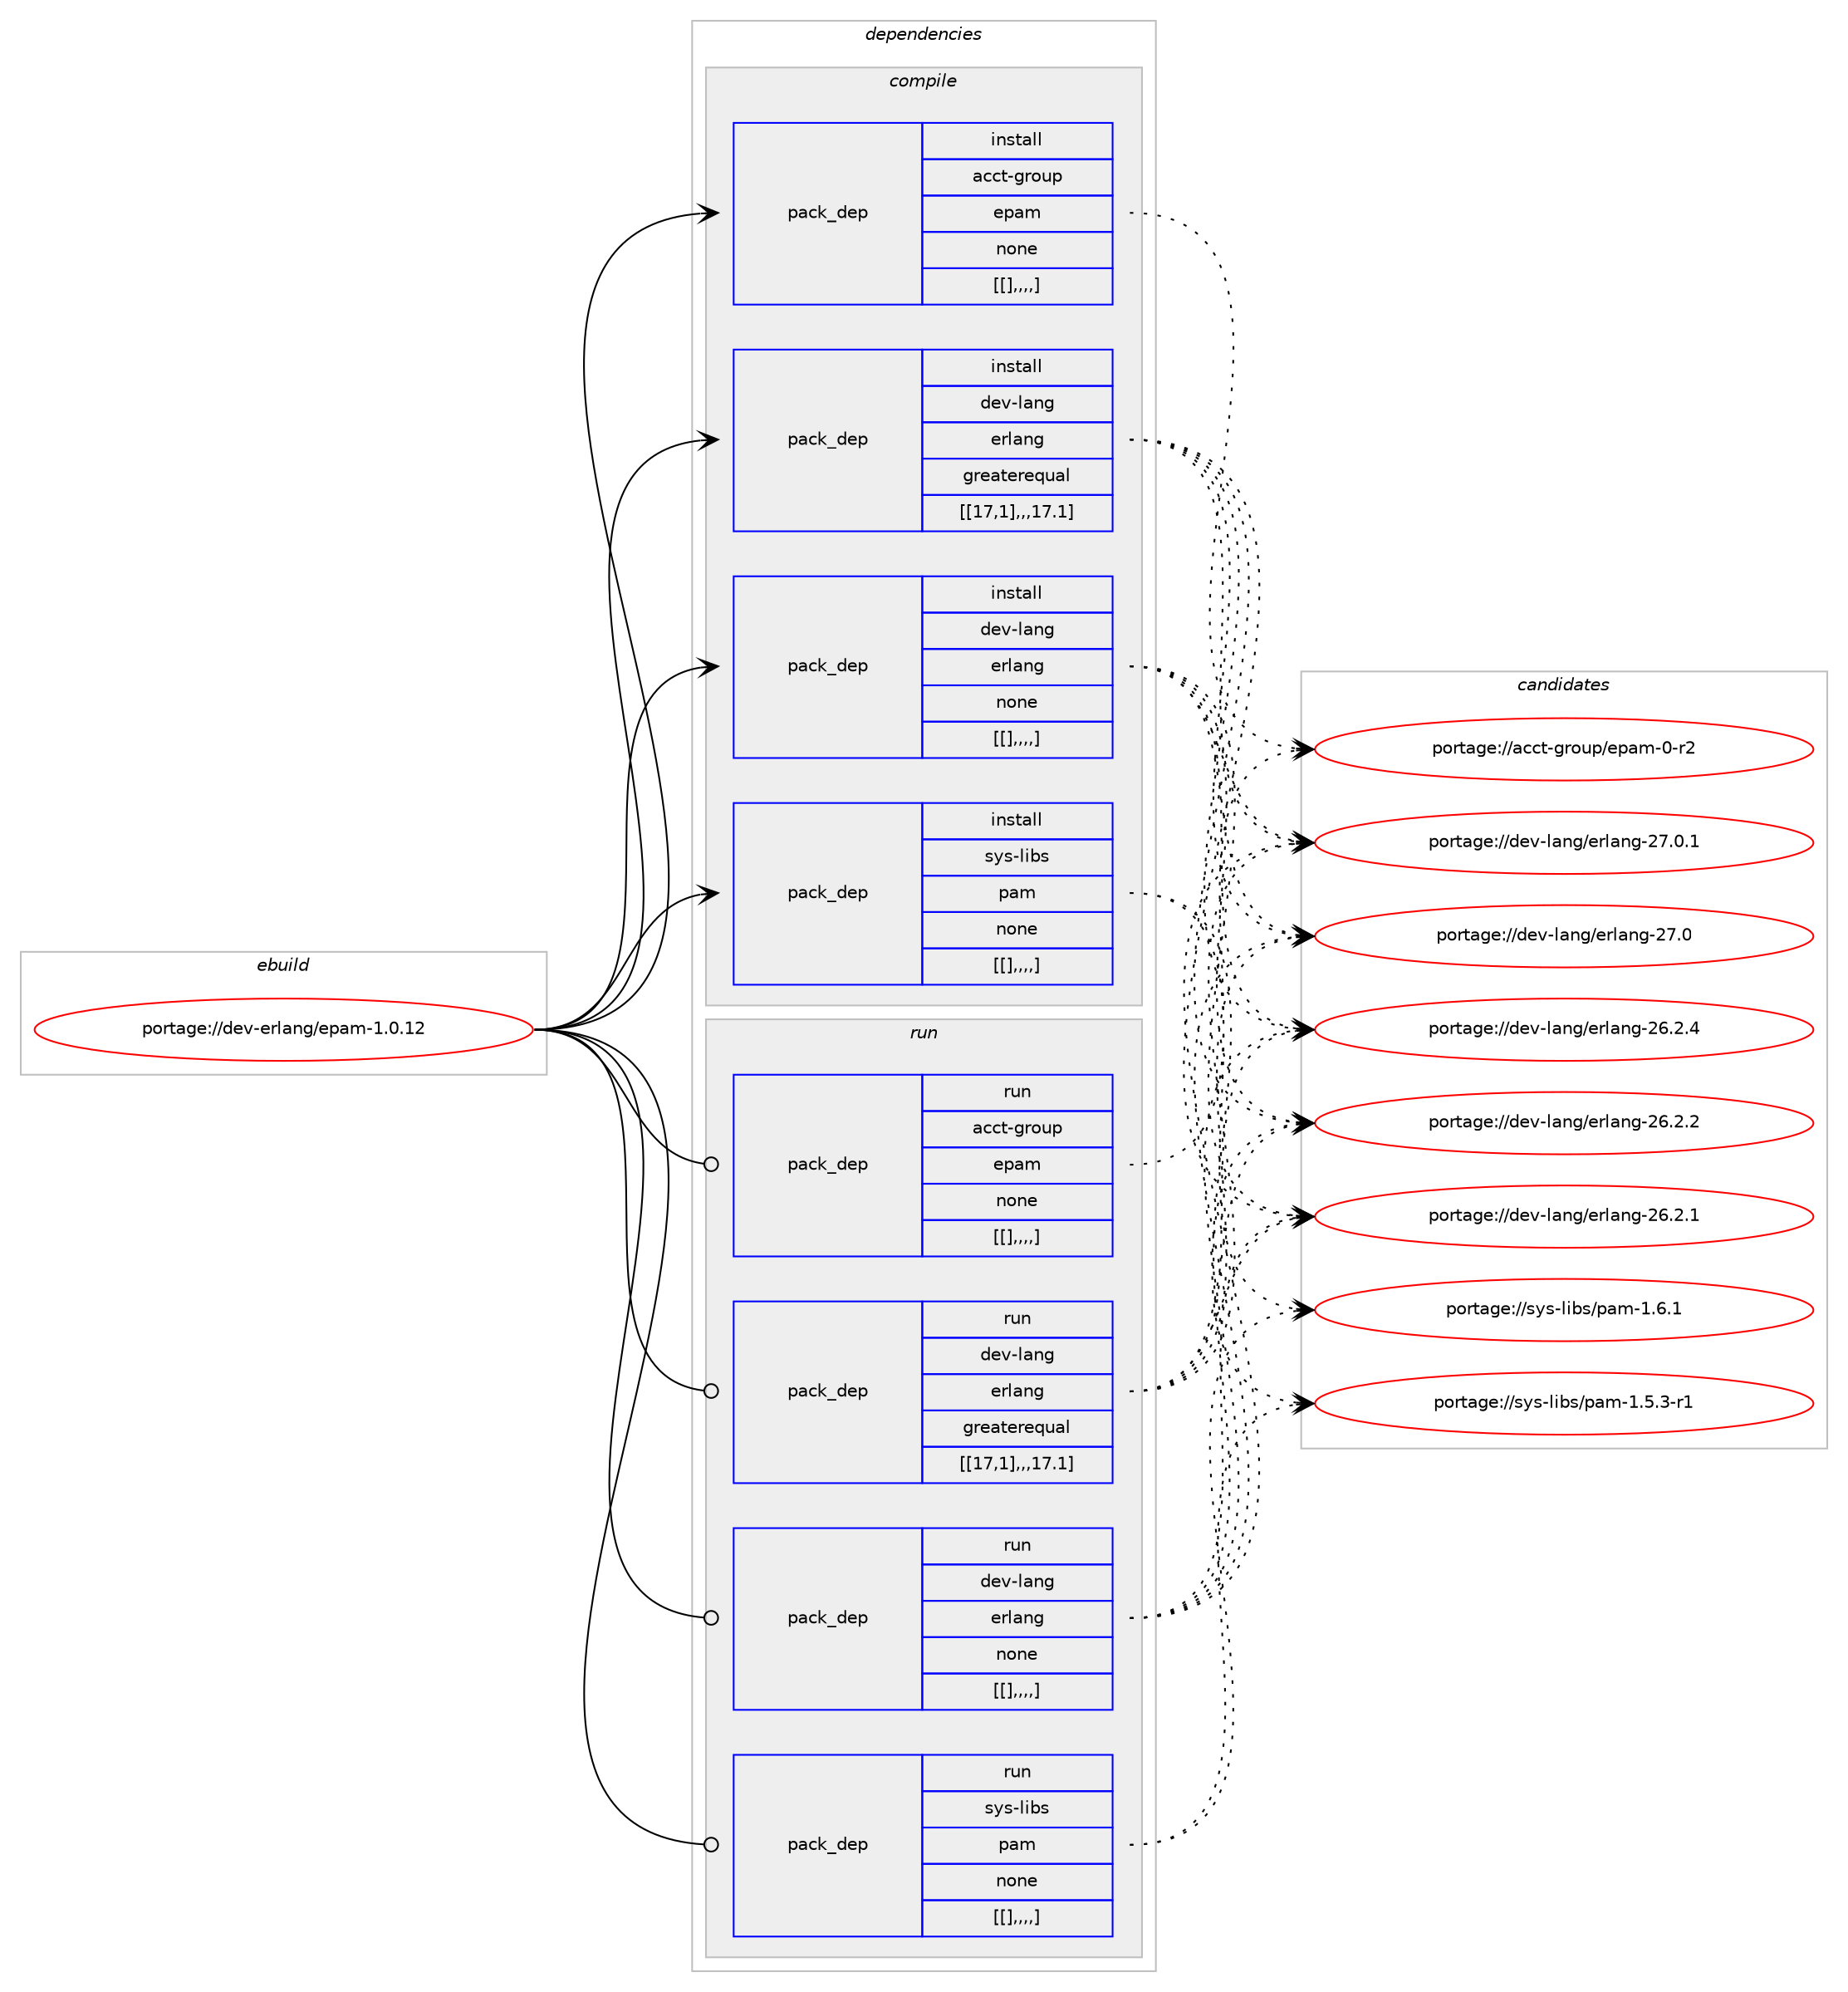 digraph prolog {

# *************
# Graph options
# *************

newrank=true;
concentrate=true;
compound=true;
graph [rankdir=LR,fontname=Helvetica,fontsize=10,ranksep=1.5];#, ranksep=2.5, nodesep=0.2];
edge  [arrowhead=vee];
node  [fontname=Helvetica,fontsize=10];

# **********
# The ebuild
# **********

subgraph cluster_leftcol {
color=gray;
label=<<i>ebuild</i>>;
id [label="portage://dev-erlang/epam-1.0.12", color=red, width=4, href="../dev-erlang/epam-1.0.12.svg"];
}

# ****************
# The dependencies
# ****************

subgraph cluster_midcol {
color=gray;
label=<<i>dependencies</i>>;
subgraph cluster_compile {
fillcolor="#eeeeee";
style=filled;
label=<<i>compile</i>>;
subgraph pack53574 {
dependency74566 [label=<<TABLE BORDER="0" CELLBORDER="1" CELLSPACING="0" CELLPADDING="4" WIDTH="220"><TR><TD ROWSPAN="6" CELLPADDING="30">pack_dep</TD></TR><TR><TD WIDTH="110">install</TD></TR><TR><TD>acct-group</TD></TR><TR><TD>epam</TD></TR><TR><TD>none</TD></TR><TR><TD>[[],,,,]</TD></TR></TABLE>>, shape=none, color=blue];
}
id:e -> dependency74566:w [weight=20,style="solid",arrowhead="vee"];
subgraph pack53575 {
dependency74567 [label=<<TABLE BORDER="0" CELLBORDER="1" CELLSPACING="0" CELLPADDING="4" WIDTH="220"><TR><TD ROWSPAN="6" CELLPADDING="30">pack_dep</TD></TR><TR><TD WIDTH="110">install</TD></TR><TR><TD>dev-lang</TD></TR><TR><TD>erlang</TD></TR><TR><TD>greaterequal</TD></TR><TR><TD>[[17,1],,,17.1]</TD></TR></TABLE>>, shape=none, color=blue];
}
id:e -> dependency74567:w [weight=20,style="solid",arrowhead="vee"];
subgraph pack53576 {
dependency74568 [label=<<TABLE BORDER="0" CELLBORDER="1" CELLSPACING="0" CELLPADDING="4" WIDTH="220"><TR><TD ROWSPAN="6" CELLPADDING="30">pack_dep</TD></TR><TR><TD WIDTH="110">install</TD></TR><TR><TD>dev-lang</TD></TR><TR><TD>erlang</TD></TR><TR><TD>none</TD></TR><TR><TD>[[],,,,]</TD></TR></TABLE>>, shape=none, color=blue];
}
id:e -> dependency74568:w [weight=20,style="solid",arrowhead="vee"];
subgraph pack53577 {
dependency74569 [label=<<TABLE BORDER="0" CELLBORDER="1" CELLSPACING="0" CELLPADDING="4" WIDTH="220"><TR><TD ROWSPAN="6" CELLPADDING="30">pack_dep</TD></TR><TR><TD WIDTH="110">install</TD></TR><TR><TD>sys-libs</TD></TR><TR><TD>pam</TD></TR><TR><TD>none</TD></TR><TR><TD>[[],,,,]</TD></TR></TABLE>>, shape=none, color=blue];
}
id:e -> dependency74569:w [weight=20,style="solid",arrowhead="vee"];
}
subgraph cluster_compileandrun {
fillcolor="#eeeeee";
style=filled;
label=<<i>compile and run</i>>;
}
subgraph cluster_run {
fillcolor="#eeeeee";
style=filled;
label=<<i>run</i>>;
subgraph pack53578 {
dependency74570 [label=<<TABLE BORDER="0" CELLBORDER="1" CELLSPACING="0" CELLPADDING="4" WIDTH="220"><TR><TD ROWSPAN="6" CELLPADDING="30">pack_dep</TD></TR><TR><TD WIDTH="110">run</TD></TR><TR><TD>acct-group</TD></TR><TR><TD>epam</TD></TR><TR><TD>none</TD></TR><TR><TD>[[],,,,]</TD></TR></TABLE>>, shape=none, color=blue];
}
id:e -> dependency74570:w [weight=20,style="solid",arrowhead="odot"];
subgraph pack53579 {
dependency74571 [label=<<TABLE BORDER="0" CELLBORDER="1" CELLSPACING="0" CELLPADDING="4" WIDTH="220"><TR><TD ROWSPAN="6" CELLPADDING="30">pack_dep</TD></TR><TR><TD WIDTH="110">run</TD></TR><TR><TD>dev-lang</TD></TR><TR><TD>erlang</TD></TR><TR><TD>greaterequal</TD></TR><TR><TD>[[17,1],,,17.1]</TD></TR></TABLE>>, shape=none, color=blue];
}
id:e -> dependency74571:w [weight=20,style="solid",arrowhead="odot"];
subgraph pack53580 {
dependency74572 [label=<<TABLE BORDER="0" CELLBORDER="1" CELLSPACING="0" CELLPADDING="4" WIDTH="220"><TR><TD ROWSPAN="6" CELLPADDING="30">pack_dep</TD></TR><TR><TD WIDTH="110">run</TD></TR><TR><TD>dev-lang</TD></TR><TR><TD>erlang</TD></TR><TR><TD>none</TD></TR><TR><TD>[[],,,,]</TD></TR></TABLE>>, shape=none, color=blue];
}
id:e -> dependency74572:w [weight=20,style="solid",arrowhead="odot"];
subgraph pack53581 {
dependency74573 [label=<<TABLE BORDER="0" CELLBORDER="1" CELLSPACING="0" CELLPADDING="4" WIDTH="220"><TR><TD ROWSPAN="6" CELLPADDING="30">pack_dep</TD></TR><TR><TD WIDTH="110">run</TD></TR><TR><TD>sys-libs</TD></TR><TR><TD>pam</TD></TR><TR><TD>none</TD></TR><TR><TD>[[],,,,]</TD></TR></TABLE>>, shape=none, color=blue];
}
id:e -> dependency74573:w [weight=20,style="solid",arrowhead="odot"];
}
}

# **************
# The candidates
# **************

subgraph cluster_choices {
rank=same;
color=gray;
label=<<i>candidates</i>>;

subgraph choice53574 {
color=black;
nodesep=1;
choice97999911645103114111117112471011129710945484511450 [label="portage://acct-group/epam-0-r2", color=red, width=4,href="../acct-group/epam-0-r2.svg"];
dependency74566:e -> choice97999911645103114111117112471011129710945484511450:w [style=dotted,weight="100"];
}
subgraph choice53575 {
color=black;
nodesep=1;
choice1001011184510897110103471011141089711010345505546484649 [label="portage://dev-lang/erlang-27.0.1", color=red, width=4,href="../dev-lang/erlang-27.0.1.svg"];
choice100101118451089711010347101114108971101034550554648 [label="portage://dev-lang/erlang-27.0", color=red, width=4,href="../dev-lang/erlang-27.0.svg"];
choice1001011184510897110103471011141089711010345505446504652 [label="portage://dev-lang/erlang-26.2.4", color=red, width=4,href="../dev-lang/erlang-26.2.4.svg"];
choice1001011184510897110103471011141089711010345505446504650 [label="portage://dev-lang/erlang-26.2.2", color=red, width=4,href="../dev-lang/erlang-26.2.2.svg"];
choice1001011184510897110103471011141089711010345505446504649 [label="portage://dev-lang/erlang-26.2.1", color=red, width=4,href="../dev-lang/erlang-26.2.1.svg"];
dependency74567:e -> choice1001011184510897110103471011141089711010345505546484649:w [style=dotted,weight="100"];
dependency74567:e -> choice100101118451089711010347101114108971101034550554648:w [style=dotted,weight="100"];
dependency74567:e -> choice1001011184510897110103471011141089711010345505446504652:w [style=dotted,weight="100"];
dependency74567:e -> choice1001011184510897110103471011141089711010345505446504650:w [style=dotted,weight="100"];
dependency74567:e -> choice1001011184510897110103471011141089711010345505446504649:w [style=dotted,weight="100"];
}
subgraph choice53576 {
color=black;
nodesep=1;
choice1001011184510897110103471011141089711010345505546484649 [label="portage://dev-lang/erlang-27.0.1", color=red, width=4,href="../dev-lang/erlang-27.0.1.svg"];
choice100101118451089711010347101114108971101034550554648 [label="portage://dev-lang/erlang-27.0", color=red, width=4,href="../dev-lang/erlang-27.0.svg"];
choice1001011184510897110103471011141089711010345505446504652 [label="portage://dev-lang/erlang-26.2.4", color=red, width=4,href="../dev-lang/erlang-26.2.4.svg"];
choice1001011184510897110103471011141089711010345505446504650 [label="portage://dev-lang/erlang-26.2.2", color=red, width=4,href="../dev-lang/erlang-26.2.2.svg"];
choice1001011184510897110103471011141089711010345505446504649 [label="portage://dev-lang/erlang-26.2.1", color=red, width=4,href="../dev-lang/erlang-26.2.1.svg"];
dependency74568:e -> choice1001011184510897110103471011141089711010345505546484649:w [style=dotted,weight="100"];
dependency74568:e -> choice100101118451089711010347101114108971101034550554648:w [style=dotted,weight="100"];
dependency74568:e -> choice1001011184510897110103471011141089711010345505446504652:w [style=dotted,weight="100"];
dependency74568:e -> choice1001011184510897110103471011141089711010345505446504650:w [style=dotted,weight="100"];
dependency74568:e -> choice1001011184510897110103471011141089711010345505446504649:w [style=dotted,weight="100"];
}
subgraph choice53577 {
color=black;
nodesep=1;
choice11512111545108105981154711297109454946544649 [label="portage://sys-libs/pam-1.6.1", color=red, width=4,href="../sys-libs/pam-1.6.1.svg"];
choice115121115451081059811547112971094549465346514511449 [label="portage://sys-libs/pam-1.5.3-r1", color=red, width=4,href="../sys-libs/pam-1.5.3-r1.svg"];
dependency74569:e -> choice11512111545108105981154711297109454946544649:w [style=dotted,weight="100"];
dependency74569:e -> choice115121115451081059811547112971094549465346514511449:w [style=dotted,weight="100"];
}
subgraph choice53578 {
color=black;
nodesep=1;
choice97999911645103114111117112471011129710945484511450 [label="portage://acct-group/epam-0-r2", color=red, width=4,href="../acct-group/epam-0-r2.svg"];
dependency74570:e -> choice97999911645103114111117112471011129710945484511450:w [style=dotted,weight="100"];
}
subgraph choice53579 {
color=black;
nodesep=1;
choice1001011184510897110103471011141089711010345505546484649 [label="portage://dev-lang/erlang-27.0.1", color=red, width=4,href="../dev-lang/erlang-27.0.1.svg"];
choice100101118451089711010347101114108971101034550554648 [label="portage://dev-lang/erlang-27.0", color=red, width=4,href="../dev-lang/erlang-27.0.svg"];
choice1001011184510897110103471011141089711010345505446504652 [label="portage://dev-lang/erlang-26.2.4", color=red, width=4,href="../dev-lang/erlang-26.2.4.svg"];
choice1001011184510897110103471011141089711010345505446504650 [label="portage://dev-lang/erlang-26.2.2", color=red, width=4,href="../dev-lang/erlang-26.2.2.svg"];
choice1001011184510897110103471011141089711010345505446504649 [label="portage://dev-lang/erlang-26.2.1", color=red, width=4,href="../dev-lang/erlang-26.2.1.svg"];
dependency74571:e -> choice1001011184510897110103471011141089711010345505546484649:w [style=dotted,weight="100"];
dependency74571:e -> choice100101118451089711010347101114108971101034550554648:w [style=dotted,weight="100"];
dependency74571:e -> choice1001011184510897110103471011141089711010345505446504652:w [style=dotted,weight="100"];
dependency74571:e -> choice1001011184510897110103471011141089711010345505446504650:w [style=dotted,weight="100"];
dependency74571:e -> choice1001011184510897110103471011141089711010345505446504649:w [style=dotted,weight="100"];
}
subgraph choice53580 {
color=black;
nodesep=1;
choice1001011184510897110103471011141089711010345505546484649 [label="portage://dev-lang/erlang-27.0.1", color=red, width=4,href="../dev-lang/erlang-27.0.1.svg"];
choice100101118451089711010347101114108971101034550554648 [label="portage://dev-lang/erlang-27.0", color=red, width=4,href="../dev-lang/erlang-27.0.svg"];
choice1001011184510897110103471011141089711010345505446504652 [label="portage://dev-lang/erlang-26.2.4", color=red, width=4,href="../dev-lang/erlang-26.2.4.svg"];
choice1001011184510897110103471011141089711010345505446504650 [label="portage://dev-lang/erlang-26.2.2", color=red, width=4,href="../dev-lang/erlang-26.2.2.svg"];
choice1001011184510897110103471011141089711010345505446504649 [label="portage://dev-lang/erlang-26.2.1", color=red, width=4,href="../dev-lang/erlang-26.2.1.svg"];
dependency74572:e -> choice1001011184510897110103471011141089711010345505546484649:w [style=dotted,weight="100"];
dependency74572:e -> choice100101118451089711010347101114108971101034550554648:w [style=dotted,weight="100"];
dependency74572:e -> choice1001011184510897110103471011141089711010345505446504652:w [style=dotted,weight="100"];
dependency74572:e -> choice1001011184510897110103471011141089711010345505446504650:w [style=dotted,weight="100"];
dependency74572:e -> choice1001011184510897110103471011141089711010345505446504649:w [style=dotted,weight="100"];
}
subgraph choice53581 {
color=black;
nodesep=1;
choice11512111545108105981154711297109454946544649 [label="portage://sys-libs/pam-1.6.1", color=red, width=4,href="../sys-libs/pam-1.6.1.svg"];
choice115121115451081059811547112971094549465346514511449 [label="portage://sys-libs/pam-1.5.3-r1", color=red, width=4,href="../sys-libs/pam-1.5.3-r1.svg"];
dependency74573:e -> choice11512111545108105981154711297109454946544649:w [style=dotted,weight="100"];
dependency74573:e -> choice115121115451081059811547112971094549465346514511449:w [style=dotted,weight="100"];
}
}

}
